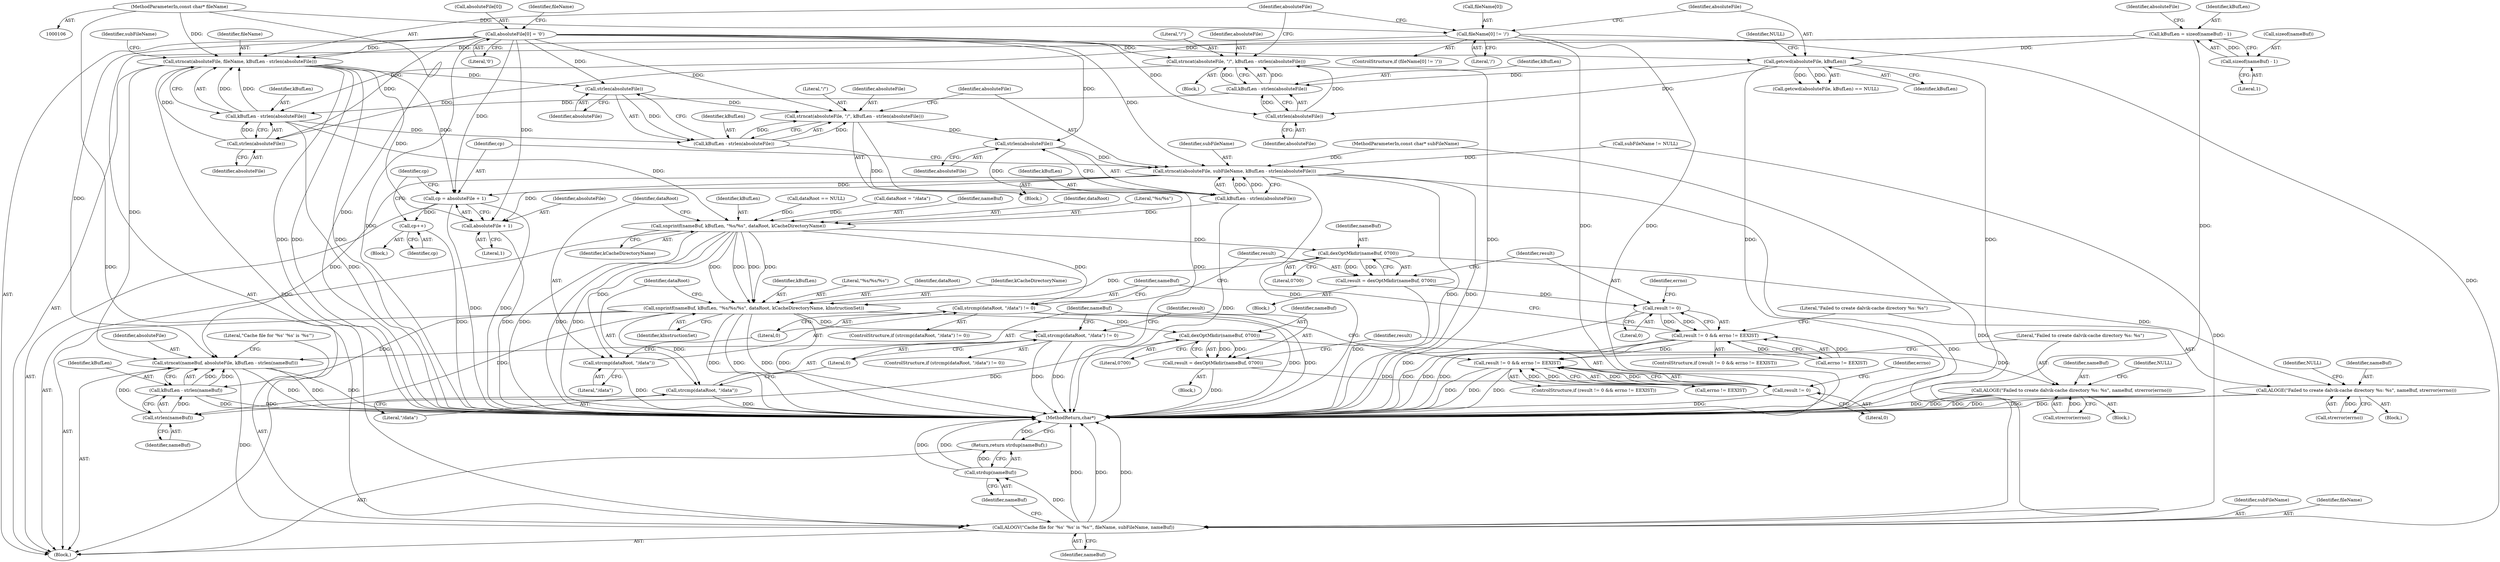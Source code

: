 digraph "0_Android_338aeaf28e9981c15d0673b18487dba61eb5447c@API" {
"1000168" [label="(Call,strlen(absoluteFile))"];
"1000151" [label="(Call,strncat(absoluteFile, fileName, kBufLen - strlen(absoluteFile)))"];
"1000156" [label="(Call,strlen(absoluteFile))"];
"1000121" [label="(Call,absoluteFile[0] = '\0')"];
"1000144" [label="(Call,strncat(absoluteFile, \"/\", kBufLen - strlen(absoluteFile)))"];
"1000149" [label="(Call,strlen(absoluteFile))"];
"1000135" [label="(Call,getcwd(absoluteFile, kBufLen))"];
"1000113" [label="(Call,kBufLen = sizeof(nameBuf) - 1)"];
"1000115" [label="(Call,sizeof(nameBuf) - 1)"];
"1000147" [label="(Call,kBufLen - strlen(absoluteFile))"];
"1000127" [label="(Call,fileName[0] != '/')"];
"1000107" [label="(MethodParameterIn,const char* fileName)"];
"1000154" [label="(Call,kBufLen - strlen(absoluteFile))"];
"1000163" [label="(Call,strncat(absoluteFile, \"/\", kBufLen - strlen(absoluteFile)))"];
"1000175" [label="(Call,strlen(absoluteFile))"];
"1000170" [label="(Call,strncat(absoluteFile, subFileName, kBufLen - strlen(absoluteFile)))"];
"1000177" [label="(Call,cp = absoluteFile + 1)"];
"1000198" [label="(Call,cp++)"];
"1000179" [label="(Call,absoluteFile + 1)"];
"1000282" [label="(Call,strncat(nameBuf, absoluteFile, kBufLen - strlen(nameBuf)))"];
"1000289" [label="(Call,ALOGV(\"Cache file for '%s' '%s' is '%s'\", fileName, subFileName, nameBuf))"];
"1000295" [label="(Call,strdup(nameBuf))"];
"1000294" [label="(Return,return strdup(nameBuf);)"];
"1000173" [label="(Call,kBufLen - strlen(absoluteFile))"];
"1000211" [label="(Call,snprintf(nameBuf, kBufLen, \"%s/%s\", dataRoot, kCacheDirectoryName))"];
"1000218" [label="(Call,strcmp(dataRoot, \"/data\") != 0)"];
"1000219" [label="(Call,strcmp(dataRoot, \"/data\"))"];
"1000227" [label="(Call,dexOptMkdir(nameBuf, 0700))"];
"1000225" [label="(Call,result = dexOptMkdir(nameBuf, 0700))"];
"1000232" [label="(Call,result != 0)"];
"1000231" [label="(Call,result != 0 && errno != EEXIST)"];
"1000267" [label="(Call,result != 0 && errno != EEXIST)"];
"1000239" [label="(Call,ALOGE(\"Failed to create dalvik-cache directory %s: %s\", nameBuf, strerror(errno)))"];
"1000246" [label="(Call,snprintf(nameBuf, kBufLen, \"%s/%s/%s\", dataRoot, kCacheDirectoryName, kInstructionSet))"];
"1000254" [label="(Call,strcmp(dataRoot, \"/data\") != 0)"];
"1000255" [label="(Call,strcmp(dataRoot, \"/data\"))"];
"1000263" [label="(Call,dexOptMkdir(nameBuf, 0700))"];
"1000261" [label="(Call,result = dexOptMkdir(nameBuf, 0700))"];
"1000268" [label="(Call,result != 0)"];
"1000275" [label="(Call,ALOGE(\"Failed to create dalvik-cache directory %s: %s\", nameBuf, strerror(errno)))"];
"1000287" [label="(Call,strlen(nameBuf))"];
"1000285" [label="(Call,kBufLen - strlen(nameBuf))"];
"1000166" [label="(Call,kBufLen - strlen(absoluteFile))"];
"1000227" [label="(Call,dexOptMkdir(nameBuf, 0700))"];
"1000171" [label="(Identifier,absoluteFile)"];
"1000160" [label="(Identifier,subFileName)"];
"1000162" [label="(Block,)"];
"1000156" [label="(Call,strlen(absoluteFile))"];
"1000129" [label="(Identifier,fileName)"];
"1000287" [label="(Call,strlen(nameBuf))"];
"1000295" [label="(Call,strdup(nameBuf))"];
"1000277" [label="(Identifier,nameBuf)"];
"1000165" [label="(Literal,\"/\")"];
"1000233" [label="(Identifier,result)"];
"1000152" [label="(Identifier,absoluteFile)"];
"1000254" [label="(Call,strcmp(dataRoot, \"/data\") != 0)"];
"1000269" [label="(Identifier,result)"];
"1000212" [label="(Identifier,nameBuf)"];
"1000157" [label="(Identifier,absoluteFile)"];
"1000296" [label="(Identifier,nameBuf)"];
"1000218" [label="(Call,strcmp(dataRoot, \"/data\") != 0)"];
"1000223" [label="(Block,)"];
"1000159" [label="(Call,subFileName != NULL)"];
"1000242" [label="(Call,strerror(errno))"];
"1000272" [label="(Identifier,errno)"];
"1000262" [label="(Identifier,result)"];
"1000255" [label="(Call,strcmp(dataRoot, \"/data\"))"];
"1000297" [label="(MethodReturn,char*)"];
"1000221" [label="(Literal,\"/data\")"];
"1000187" [label="(Block,)"];
"1000267" [label="(Call,result != 0 && errno != EEXIST)"];
"1000138" [label="(Identifier,NULL)"];
"1000225" [label="(Call,result = dexOptMkdir(nameBuf, 0700))"];
"1000154" [label="(Call,kBufLen - strlen(absoluteFile))"];
"1000172" [label="(Identifier,subFileName)"];
"1000215" [label="(Identifier,dataRoot)"];
"1000251" [label="(Identifier,kCacheDirectoryName)"];
"1000281" [label="(Identifier,NULL)"];
"1000181" [label="(Literal,1)"];
"1000168" [label="(Call,strlen(absoluteFile))"];
"1000217" [label="(ControlStructure,if (strcmp(dataRoot, \"/data\") != 0))"];
"1000274" [label="(Block,)"];
"1000174" [label="(Identifier,kBufLen)"];
"1000248" [label="(Identifier,kBufLen)"];
"1000137" [label="(Identifier,kBufLen)"];
"1000234" [label="(Literal,0)"];
"1000288" [label="(Identifier,nameBuf)"];
"1000261" [label="(Call,result = dexOptMkdir(nameBuf, 0700))"];
"1000214" [label="(Literal,\"%s/%s\")"];
"1000176" [label="(Identifier,absoluteFile)"];
"1000258" [label="(Literal,0)"];
"1000147" [label="(Call,kBufLen - strlen(absoluteFile))"];
"1000146" [label="(Literal,\"/\")"];
"1000268" [label="(Call,result != 0)"];
"1000198" [label="(Call,cp++)"];
"1000213" [label="(Identifier,kBufLen)"];
"1000122" [label="(Call,absoluteFile[0])"];
"1000127" [label="(Call,fileName[0] != '/')"];
"1000241" [label="(Identifier,nameBuf)"];
"1000175" [label="(Call,strlen(absoluteFile))"];
"1000178" [label="(Identifier,cp)"];
"1000292" [label="(Identifier,subFileName)"];
"1000266" [label="(ControlStructure,if (result != 0 && errno != EEXIST))"];
"1000228" [label="(Identifier,nameBuf)"];
"1000275" [label="(Call,ALOGE(\"Failed to create dalvik-cache directory %s: %s\", nameBuf, strerror(errno)))"];
"1000270" [label="(Literal,0)"];
"1000170" [label="(Call,strncat(absoluteFile, subFileName, kBufLen - strlen(absoluteFile)))"];
"1000284" [label="(Identifier,absoluteFile)"];
"1000115" [label="(Call,sizeof(nameBuf) - 1)"];
"1000286" [label="(Identifier,kBufLen)"];
"1000166" [label="(Call,kBufLen - strlen(absoluteFile))"];
"1000128" [label="(Call,fileName[0])"];
"1000173" [label="(Call,kBufLen - strlen(absoluteFile))"];
"1000222" [label="(Literal,0)"];
"1000113" [label="(Call,kBufLen = sizeof(nameBuf) - 1)"];
"1000134" [label="(Call,getcwd(absoluteFile, kBufLen) == NULL)"];
"1000259" [label="(Block,)"];
"1000169" [label="(Identifier,absoluteFile)"];
"1000240" [label="(Literal,\"Failed to create dalvik-cache directory %s: %s\")"];
"1000236" [label="(Identifier,errno)"];
"1000235" [label="(Call,errno != EEXIST)"];
"1000290" [label="(Literal,\"Cache file for '%s' '%s' is '%s'\")"];
"1000144" [label="(Call,strncat(absoluteFile, \"/\", kBufLen - strlen(absoluteFile)))"];
"1000150" [label="(Identifier,absoluteFile)"];
"1000109" [label="(Block,)"];
"1000283" [label="(Identifier,nameBuf)"];
"1000252" [label="(Identifier,kInstructionSet)"];
"1000265" [label="(Literal,0700)"];
"1000289" [label="(Call,ALOGV(\"Cache file for '%s' '%s' is '%s'\", fileName, subFileName, nameBuf))"];
"1000151" [label="(Call,strncat(absoluteFile, fileName, kBufLen - strlen(absoluteFile)))"];
"1000126" [label="(ControlStructure,if (fileName[0] != '/'))"];
"1000153" [label="(Identifier,fileName)"];
"1000219" [label="(Call,strcmp(dataRoot, \"/data\"))"];
"1000294" [label="(Return,return strdup(nameBuf);)"];
"1000164" [label="(Identifier,absoluteFile)"];
"1000229" [label="(Literal,0700)"];
"1000177" [label="(Call,cp = absoluteFile + 1)"];
"1000231" [label="(Call,result != 0 && errno != EEXIST)"];
"1000257" [label="(Literal,\"/data\")"];
"1000245" [label="(Identifier,NULL)"];
"1000131" [label="(Literal,'/')"];
"1000249" [label="(Literal,\"%s/%s/%s\")"];
"1000132" [label="(Block,)"];
"1000148" [label="(Identifier,kBufLen)"];
"1000278" [label="(Call,strerror(errno))"];
"1000123" [label="(Identifier,absoluteFile)"];
"1000179" [label="(Call,absoluteFile + 1)"];
"1000256" [label="(Identifier,dataRoot)"];
"1000271" [label="(Call,errno != EEXIST)"];
"1000226" [label="(Identifier,result)"];
"1000246" [label="(Call,snprintf(nameBuf, kBufLen, \"%s/%s/%s\", dataRoot, kCacheDirectoryName, kInstructionSet))"];
"1000145" [label="(Identifier,absoluteFile)"];
"1000135" [label="(Call,getcwd(absoluteFile, kBufLen))"];
"1000205" [label="(Call,dataRoot == NULL)"];
"1000285" [label="(Call,kBufLen - strlen(nameBuf))"];
"1000185" [label="(Identifier,cp)"];
"1000238" [label="(Block,)"];
"1000250" [label="(Identifier,dataRoot)"];
"1000149" [label="(Call,strlen(absoluteFile))"];
"1000121" [label="(Call,absoluteFile[0] = '\0')"];
"1000211" [label="(Call,snprintf(nameBuf, kBufLen, \"%s/%s\", dataRoot, kCacheDirectoryName))"];
"1000253" [label="(ControlStructure,if (strcmp(dataRoot, \"/data\") != 0))"];
"1000167" [label="(Identifier,kBufLen)"];
"1000291" [label="(Identifier,fileName)"];
"1000208" [label="(Call,dataRoot = \"/data\")"];
"1000180" [label="(Identifier,absoluteFile)"];
"1000276" [label="(Literal,\"Failed to create dalvik-cache directory %s: %s\")"];
"1000232" [label="(Call,result != 0)"];
"1000118" [label="(Literal,1)"];
"1000282" [label="(Call,strncat(nameBuf, absoluteFile, kBufLen - strlen(nameBuf)))"];
"1000216" [label="(Identifier,kCacheDirectoryName)"];
"1000125" [label="(Literal,'\0')"];
"1000114" [label="(Identifier,kBufLen)"];
"1000107" [label="(MethodParameterIn,const char* fileName)"];
"1000163" [label="(Call,strncat(absoluteFile, \"/\", kBufLen - strlen(absoluteFile)))"];
"1000264" [label="(Identifier,nameBuf)"];
"1000136" [label="(Identifier,absoluteFile)"];
"1000293" [label="(Identifier,nameBuf)"];
"1000247" [label="(Identifier,nameBuf)"];
"1000116" [label="(Call,sizeof(nameBuf))"];
"1000155" [label="(Identifier,kBufLen)"];
"1000263" [label="(Call,dexOptMkdir(nameBuf, 0700))"];
"1000220" [label="(Identifier,dataRoot)"];
"1000199" [label="(Identifier,cp)"];
"1000230" [label="(ControlStructure,if (result != 0 && errno != EEXIST))"];
"1000108" [label="(MethodParameterIn,const char* subFileName)"];
"1000239" [label="(Call,ALOGE(\"Failed to create dalvik-cache directory %s: %s\", nameBuf, strerror(errno)))"];
"1000168" -> "1000166"  [label="AST: "];
"1000168" -> "1000169"  [label="CFG: "];
"1000169" -> "1000168"  [label="AST: "];
"1000166" -> "1000168"  [label="CFG: "];
"1000168" -> "1000163"  [label="DDG: "];
"1000168" -> "1000166"  [label="DDG: "];
"1000151" -> "1000168"  [label="DDG: "];
"1000121" -> "1000168"  [label="DDG: "];
"1000151" -> "1000109"  [label="AST: "];
"1000151" -> "1000154"  [label="CFG: "];
"1000152" -> "1000151"  [label="AST: "];
"1000153" -> "1000151"  [label="AST: "];
"1000154" -> "1000151"  [label="AST: "];
"1000160" -> "1000151"  [label="CFG: "];
"1000151" -> "1000297"  [label="DDG: "];
"1000151" -> "1000297"  [label="DDG: "];
"1000151" -> "1000297"  [label="DDG: "];
"1000156" -> "1000151"  [label="DDG: "];
"1000121" -> "1000151"  [label="DDG: "];
"1000127" -> "1000151"  [label="DDG: "];
"1000107" -> "1000151"  [label="DDG: "];
"1000154" -> "1000151"  [label="DDG: "];
"1000154" -> "1000151"  [label="DDG: "];
"1000151" -> "1000177"  [label="DDG: "];
"1000151" -> "1000179"  [label="DDG: "];
"1000151" -> "1000282"  [label="DDG: "];
"1000151" -> "1000289"  [label="DDG: "];
"1000156" -> "1000154"  [label="AST: "];
"1000156" -> "1000157"  [label="CFG: "];
"1000157" -> "1000156"  [label="AST: "];
"1000154" -> "1000156"  [label="CFG: "];
"1000156" -> "1000154"  [label="DDG: "];
"1000121" -> "1000156"  [label="DDG: "];
"1000144" -> "1000156"  [label="DDG: "];
"1000121" -> "1000109"  [label="AST: "];
"1000121" -> "1000125"  [label="CFG: "];
"1000122" -> "1000121"  [label="AST: "];
"1000125" -> "1000121"  [label="AST: "];
"1000129" -> "1000121"  [label="CFG: "];
"1000121" -> "1000297"  [label="DDG: "];
"1000121" -> "1000135"  [label="DDG: "];
"1000121" -> "1000144"  [label="DDG: "];
"1000121" -> "1000149"  [label="DDG: "];
"1000121" -> "1000163"  [label="DDG: "];
"1000121" -> "1000170"  [label="DDG: "];
"1000121" -> "1000175"  [label="DDG: "];
"1000121" -> "1000177"  [label="DDG: "];
"1000121" -> "1000179"  [label="DDG: "];
"1000121" -> "1000282"  [label="DDG: "];
"1000144" -> "1000132"  [label="AST: "];
"1000144" -> "1000147"  [label="CFG: "];
"1000145" -> "1000144"  [label="AST: "];
"1000146" -> "1000144"  [label="AST: "];
"1000147" -> "1000144"  [label="AST: "];
"1000152" -> "1000144"  [label="CFG: "];
"1000144" -> "1000297"  [label="DDG: "];
"1000149" -> "1000144"  [label="DDG: "];
"1000147" -> "1000144"  [label="DDG: "];
"1000147" -> "1000144"  [label="DDG: "];
"1000149" -> "1000147"  [label="AST: "];
"1000149" -> "1000150"  [label="CFG: "];
"1000150" -> "1000149"  [label="AST: "];
"1000147" -> "1000149"  [label="CFG: "];
"1000149" -> "1000147"  [label="DDG: "];
"1000135" -> "1000149"  [label="DDG: "];
"1000135" -> "1000134"  [label="AST: "];
"1000135" -> "1000137"  [label="CFG: "];
"1000136" -> "1000135"  [label="AST: "];
"1000137" -> "1000135"  [label="AST: "];
"1000138" -> "1000135"  [label="CFG: "];
"1000135" -> "1000297"  [label="DDG: "];
"1000135" -> "1000297"  [label="DDG: "];
"1000135" -> "1000134"  [label="DDG: "];
"1000135" -> "1000134"  [label="DDG: "];
"1000113" -> "1000135"  [label="DDG: "];
"1000135" -> "1000147"  [label="DDG: "];
"1000113" -> "1000109"  [label="AST: "];
"1000113" -> "1000115"  [label="CFG: "];
"1000114" -> "1000113"  [label="AST: "];
"1000115" -> "1000113"  [label="AST: "];
"1000123" -> "1000113"  [label="CFG: "];
"1000113" -> "1000297"  [label="DDG: "];
"1000115" -> "1000113"  [label="DDG: "];
"1000113" -> "1000154"  [label="DDG: "];
"1000115" -> "1000118"  [label="CFG: "];
"1000116" -> "1000115"  [label="AST: "];
"1000118" -> "1000115"  [label="AST: "];
"1000148" -> "1000147"  [label="AST: "];
"1000147" -> "1000154"  [label="DDG: "];
"1000127" -> "1000126"  [label="AST: "];
"1000127" -> "1000131"  [label="CFG: "];
"1000128" -> "1000127"  [label="AST: "];
"1000131" -> "1000127"  [label="AST: "];
"1000136" -> "1000127"  [label="CFG: "];
"1000152" -> "1000127"  [label="CFG: "];
"1000127" -> "1000297"  [label="DDG: "];
"1000127" -> "1000297"  [label="DDG: "];
"1000107" -> "1000127"  [label="DDG: "];
"1000127" -> "1000289"  [label="DDG: "];
"1000107" -> "1000106"  [label="AST: "];
"1000107" -> "1000297"  [label="DDG: "];
"1000107" -> "1000289"  [label="DDG: "];
"1000155" -> "1000154"  [label="AST: "];
"1000154" -> "1000297"  [label="DDG: "];
"1000154" -> "1000166"  [label="DDG: "];
"1000154" -> "1000211"  [label="DDG: "];
"1000163" -> "1000162"  [label="AST: "];
"1000163" -> "1000166"  [label="CFG: "];
"1000164" -> "1000163"  [label="AST: "];
"1000165" -> "1000163"  [label="AST: "];
"1000166" -> "1000163"  [label="AST: "];
"1000171" -> "1000163"  [label="CFG: "];
"1000163" -> "1000297"  [label="DDG: "];
"1000166" -> "1000163"  [label="DDG: "];
"1000166" -> "1000163"  [label="DDG: "];
"1000163" -> "1000175"  [label="DDG: "];
"1000175" -> "1000173"  [label="AST: "];
"1000175" -> "1000176"  [label="CFG: "];
"1000176" -> "1000175"  [label="AST: "];
"1000173" -> "1000175"  [label="CFG: "];
"1000175" -> "1000170"  [label="DDG: "];
"1000175" -> "1000173"  [label="DDG: "];
"1000170" -> "1000162"  [label="AST: "];
"1000170" -> "1000173"  [label="CFG: "];
"1000171" -> "1000170"  [label="AST: "];
"1000172" -> "1000170"  [label="AST: "];
"1000173" -> "1000170"  [label="AST: "];
"1000178" -> "1000170"  [label="CFG: "];
"1000170" -> "1000297"  [label="DDG: "];
"1000170" -> "1000297"  [label="DDG: "];
"1000170" -> "1000297"  [label="DDG: "];
"1000159" -> "1000170"  [label="DDG: "];
"1000108" -> "1000170"  [label="DDG: "];
"1000173" -> "1000170"  [label="DDG: "];
"1000173" -> "1000170"  [label="DDG: "];
"1000170" -> "1000177"  [label="DDG: "];
"1000170" -> "1000179"  [label="DDG: "];
"1000170" -> "1000282"  [label="DDG: "];
"1000170" -> "1000289"  [label="DDG: "];
"1000177" -> "1000109"  [label="AST: "];
"1000177" -> "1000179"  [label="CFG: "];
"1000178" -> "1000177"  [label="AST: "];
"1000179" -> "1000177"  [label="AST: "];
"1000185" -> "1000177"  [label="CFG: "];
"1000177" -> "1000297"  [label="DDG: "];
"1000177" -> "1000297"  [label="DDG: "];
"1000177" -> "1000198"  [label="DDG: "];
"1000198" -> "1000187"  [label="AST: "];
"1000198" -> "1000199"  [label="CFG: "];
"1000199" -> "1000198"  [label="AST: "];
"1000185" -> "1000198"  [label="CFG: "];
"1000198" -> "1000297"  [label="DDG: "];
"1000179" -> "1000181"  [label="CFG: "];
"1000180" -> "1000179"  [label="AST: "];
"1000181" -> "1000179"  [label="AST: "];
"1000179" -> "1000297"  [label="DDG: "];
"1000282" -> "1000109"  [label="AST: "];
"1000282" -> "1000285"  [label="CFG: "];
"1000283" -> "1000282"  [label="AST: "];
"1000284" -> "1000282"  [label="AST: "];
"1000285" -> "1000282"  [label="AST: "];
"1000290" -> "1000282"  [label="CFG: "];
"1000282" -> "1000297"  [label="DDG: "];
"1000282" -> "1000297"  [label="DDG: "];
"1000282" -> "1000297"  [label="DDG: "];
"1000287" -> "1000282"  [label="DDG: "];
"1000285" -> "1000282"  [label="DDG: "];
"1000285" -> "1000282"  [label="DDG: "];
"1000282" -> "1000289"  [label="DDG: "];
"1000289" -> "1000109"  [label="AST: "];
"1000289" -> "1000293"  [label="CFG: "];
"1000290" -> "1000289"  [label="AST: "];
"1000291" -> "1000289"  [label="AST: "];
"1000292" -> "1000289"  [label="AST: "];
"1000293" -> "1000289"  [label="AST: "];
"1000296" -> "1000289"  [label="CFG: "];
"1000289" -> "1000297"  [label="DDG: "];
"1000289" -> "1000297"  [label="DDG: "];
"1000289" -> "1000297"  [label="DDG: "];
"1000159" -> "1000289"  [label="DDG: "];
"1000108" -> "1000289"  [label="DDG: "];
"1000289" -> "1000295"  [label="DDG: "];
"1000295" -> "1000294"  [label="AST: "];
"1000295" -> "1000296"  [label="CFG: "];
"1000296" -> "1000295"  [label="AST: "];
"1000294" -> "1000295"  [label="CFG: "];
"1000295" -> "1000297"  [label="DDG: "];
"1000295" -> "1000297"  [label="DDG: "];
"1000295" -> "1000294"  [label="DDG: "];
"1000294" -> "1000109"  [label="AST: "];
"1000297" -> "1000294"  [label="CFG: "];
"1000294" -> "1000297"  [label="DDG: "];
"1000174" -> "1000173"  [label="AST: "];
"1000173" -> "1000297"  [label="DDG: "];
"1000166" -> "1000173"  [label="DDG: "];
"1000173" -> "1000211"  [label="DDG: "];
"1000211" -> "1000109"  [label="AST: "];
"1000211" -> "1000216"  [label="CFG: "];
"1000212" -> "1000211"  [label="AST: "];
"1000213" -> "1000211"  [label="AST: "];
"1000214" -> "1000211"  [label="AST: "];
"1000215" -> "1000211"  [label="AST: "];
"1000216" -> "1000211"  [label="AST: "];
"1000220" -> "1000211"  [label="CFG: "];
"1000211" -> "1000297"  [label="DDG: "];
"1000211" -> "1000297"  [label="DDG: "];
"1000211" -> "1000297"  [label="DDG: "];
"1000208" -> "1000211"  [label="DDG: "];
"1000205" -> "1000211"  [label="DDG: "];
"1000211" -> "1000218"  [label="DDG: "];
"1000211" -> "1000219"  [label="DDG: "];
"1000211" -> "1000227"  [label="DDG: "];
"1000211" -> "1000246"  [label="DDG: "];
"1000211" -> "1000246"  [label="DDG: "];
"1000211" -> "1000246"  [label="DDG: "];
"1000211" -> "1000246"  [label="DDG: "];
"1000218" -> "1000217"  [label="AST: "];
"1000218" -> "1000222"  [label="CFG: "];
"1000219" -> "1000218"  [label="AST: "];
"1000222" -> "1000218"  [label="AST: "];
"1000226" -> "1000218"  [label="CFG: "];
"1000247" -> "1000218"  [label="CFG: "];
"1000218" -> "1000297"  [label="DDG: "];
"1000218" -> "1000297"  [label="DDG: "];
"1000219" -> "1000221"  [label="CFG: "];
"1000220" -> "1000219"  [label="AST: "];
"1000221" -> "1000219"  [label="AST: "];
"1000222" -> "1000219"  [label="CFG: "];
"1000219" -> "1000297"  [label="DDG: "];
"1000227" -> "1000225"  [label="AST: "];
"1000227" -> "1000229"  [label="CFG: "];
"1000228" -> "1000227"  [label="AST: "];
"1000229" -> "1000227"  [label="AST: "];
"1000225" -> "1000227"  [label="CFG: "];
"1000227" -> "1000225"  [label="DDG: "];
"1000227" -> "1000225"  [label="DDG: "];
"1000227" -> "1000239"  [label="DDG: "];
"1000227" -> "1000246"  [label="DDG: "];
"1000225" -> "1000223"  [label="AST: "];
"1000226" -> "1000225"  [label="AST: "];
"1000233" -> "1000225"  [label="CFG: "];
"1000225" -> "1000297"  [label="DDG: "];
"1000225" -> "1000232"  [label="DDG: "];
"1000232" -> "1000231"  [label="AST: "];
"1000232" -> "1000234"  [label="CFG: "];
"1000233" -> "1000232"  [label="AST: "];
"1000234" -> "1000232"  [label="AST: "];
"1000236" -> "1000232"  [label="CFG: "];
"1000231" -> "1000232"  [label="CFG: "];
"1000232" -> "1000297"  [label="DDG: "];
"1000232" -> "1000231"  [label="DDG: "];
"1000232" -> "1000231"  [label="DDG: "];
"1000231" -> "1000230"  [label="AST: "];
"1000231" -> "1000235"  [label="CFG: "];
"1000235" -> "1000231"  [label="AST: "];
"1000240" -> "1000231"  [label="CFG: "];
"1000247" -> "1000231"  [label="CFG: "];
"1000231" -> "1000297"  [label="DDG: "];
"1000231" -> "1000297"  [label="DDG: "];
"1000231" -> "1000297"  [label="DDG: "];
"1000235" -> "1000231"  [label="DDG: "];
"1000235" -> "1000231"  [label="DDG: "];
"1000231" -> "1000267"  [label="DDG: "];
"1000267" -> "1000266"  [label="AST: "];
"1000267" -> "1000268"  [label="CFG: "];
"1000267" -> "1000271"  [label="CFG: "];
"1000268" -> "1000267"  [label="AST: "];
"1000271" -> "1000267"  [label="AST: "];
"1000276" -> "1000267"  [label="CFG: "];
"1000283" -> "1000267"  [label="CFG: "];
"1000267" -> "1000297"  [label="DDG: "];
"1000267" -> "1000297"  [label="DDG: "];
"1000267" -> "1000297"  [label="DDG: "];
"1000268" -> "1000267"  [label="DDG: "];
"1000268" -> "1000267"  [label="DDG: "];
"1000271" -> "1000267"  [label="DDG: "];
"1000271" -> "1000267"  [label="DDG: "];
"1000239" -> "1000238"  [label="AST: "];
"1000239" -> "1000242"  [label="CFG: "];
"1000240" -> "1000239"  [label="AST: "];
"1000241" -> "1000239"  [label="AST: "];
"1000242" -> "1000239"  [label="AST: "];
"1000245" -> "1000239"  [label="CFG: "];
"1000239" -> "1000297"  [label="DDG: "];
"1000239" -> "1000297"  [label="DDG: "];
"1000239" -> "1000297"  [label="DDG: "];
"1000242" -> "1000239"  [label="DDG: "];
"1000246" -> "1000109"  [label="AST: "];
"1000246" -> "1000252"  [label="CFG: "];
"1000247" -> "1000246"  [label="AST: "];
"1000248" -> "1000246"  [label="AST: "];
"1000249" -> "1000246"  [label="AST: "];
"1000250" -> "1000246"  [label="AST: "];
"1000251" -> "1000246"  [label="AST: "];
"1000252" -> "1000246"  [label="AST: "];
"1000256" -> "1000246"  [label="CFG: "];
"1000246" -> "1000297"  [label="DDG: "];
"1000246" -> "1000297"  [label="DDG: "];
"1000246" -> "1000297"  [label="DDG: "];
"1000246" -> "1000297"  [label="DDG: "];
"1000246" -> "1000254"  [label="DDG: "];
"1000246" -> "1000255"  [label="DDG: "];
"1000246" -> "1000263"  [label="DDG: "];
"1000246" -> "1000285"  [label="DDG: "];
"1000246" -> "1000287"  [label="DDG: "];
"1000254" -> "1000253"  [label="AST: "];
"1000254" -> "1000258"  [label="CFG: "];
"1000255" -> "1000254"  [label="AST: "];
"1000258" -> "1000254"  [label="AST: "];
"1000262" -> "1000254"  [label="CFG: "];
"1000283" -> "1000254"  [label="CFG: "];
"1000254" -> "1000297"  [label="DDG: "];
"1000254" -> "1000297"  [label="DDG: "];
"1000255" -> "1000257"  [label="CFG: "];
"1000256" -> "1000255"  [label="AST: "];
"1000257" -> "1000255"  [label="AST: "];
"1000258" -> "1000255"  [label="CFG: "];
"1000255" -> "1000297"  [label="DDG: "];
"1000263" -> "1000261"  [label="AST: "];
"1000263" -> "1000265"  [label="CFG: "];
"1000264" -> "1000263"  [label="AST: "];
"1000265" -> "1000263"  [label="AST: "];
"1000261" -> "1000263"  [label="CFG: "];
"1000263" -> "1000261"  [label="DDG: "];
"1000263" -> "1000261"  [label="DDG: "];
"1000263" -> "1000275"  [label="DDG: "];
"1000263" -> "1000287"  [label="DDG: "];
"1000261" -> "1000259"  [label="AST: "];
"1000262" -> "1000261"  [label="AST: "];
"1000269" -> "1000261"  [label="CFG: "];
"1000261" -> "1000297"  [label="DDG: "];
"1000261" -> "1000268"  [label="DDG: "];
"1000268" -> "1000270"  [label="CFG: "];
"1000269" -> "1000268"  [label="AST: "];
"1000270" -> "1000268"  [label="AST: "];
"1000272" -> "1000268"  [label="CFG: "];
"1000268" -> "1000297"  [label="DDG: "];
"1000275" -> "1000274"  [label="AST: "];
"1000275" -> "1000278"  [label="CFG: "];
"1000276" -> "1000275"  [label="AST: "];
"1000277" -> "1000275"  [label="AST: "];
"1000278" -> "1000275"  [label="AST: "];
"1000281" -> "1000275"  [label="CFG: "];
"1000275" -> "1000297"  [label="DDG: "];
"1000275" -> "1000297"  [label="DDG: "];
"1000275" -> "1000297"  [label="DDG: "];
"1000278" -> "1000275"  [label="DDG: "];
"1000287" -> "1000285"  [label="AST: "];
"1000287" -> "1000288"  [label="CFG: "];
"1000288" -> "1000287"  [label="AST: "];
"1000285" -> "1000287"  [label="CFG: "];
"1000287" -> "1000285"  [label="DDG: "];
"1000286" -> "1000285"  [label="AST: "];
"1000285" -> "1000297"  [label="DDG: "];
"1000285" -> "1000297"  [label="DDG: "];
"1000167" -> "1000166"  [label="AST: "];
}
